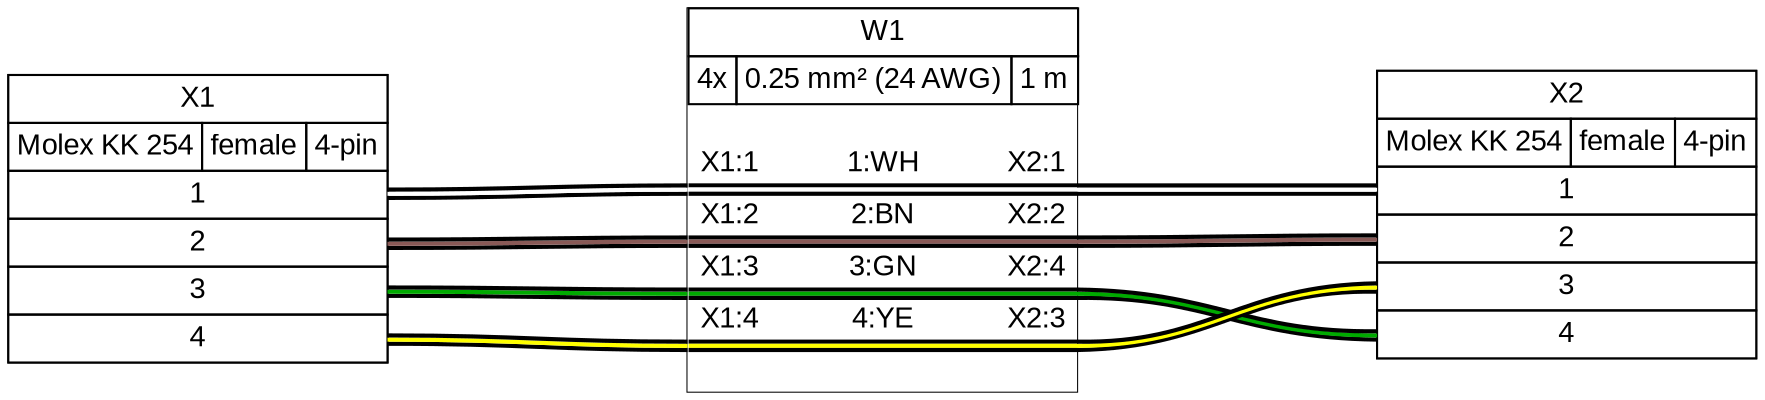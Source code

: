 graph {
// Graph generated by WireViz 0.5-dev+refactor
// https://github.com/wireviz/WireViz
	graph [bgcolor="#FFFFFF" fontname=arial nodesep=0.33 rankdir=LR ranksep=2]
	node [fillcolor="#FFFFFF" fontname=arial height=0 margin=0 shape=none style=filled width=0]
	edge [fontname=arial style=bold]
	X1 [label=<
<table border="0" cellspacing="0" cellpadding="0" bgcolor="#FFFFFF">
 <tr>
  <td>
   <table border="0" cellborder="1" cellpadding="3" cellspacing="0">
    <tr>
     <td>X1</td>
    </tr>
   </table>
  </td>
 </tr>
 <tr>
  <td>
   <table border="0" cellborder="1" cellpadding="3" cellspacing="0">
    <tr>
     <td>Molex KK 254</td>
     <td>female</td>
     <td>4-pin</td>
    </tr>
   </table>
  </td>
 </tr>
 <tr>
  <td>
   <table border="0" cellborder="1" cellpadding="3" cellspacing="0">
    <tr>
     
     <td port="p1r">1</td>
    </tr>
    <tr>
     
     <td port="p2r">2</td>
    </tr>
    <tr>
     
     <td port="p3r">3</td>
    </tr>
    <tr>
     
     <td port="p4r">4</td>
    </tr>
   </table>
  </td>
 </tr>
</table>
> shape=box style=filled]
	X2 [label=<
<table border="0" cellspacing="0" cellpadding="0" bgcolor="#FFFFFF">
 <tr>
  <td>
   <table border="0" cellborder="1" cellpadding="3" cellspacing="0">
    <tr>
     <td>X2</td>
    </tr>
   </table>
  </td>
 </tr>
 <tr>
  <td>
   <table border="0" cellborder="1" cellpadding="3" cellspacing="0">
    <tr>
     <td>Molex KK 254</td>
     <td>female</td>
     <td>4-pin</td>
    </tr>
   </table>
  </td>
 </tr>
 <tr>
  <td>
   <table border="0" cellborder="1" cellpadding="3" cellspacing="0">
    <tr>
     <td port="p1l">1</td>
     
    </tr>
    <tr>
     <td port="p2l">2</td>
     
    </tr>
    <tr>
     <td port="p3l">3</td>
     
    </tr>
    <tr>
     <td port="p4l">4</td>
     
    </tr>
   </table>
  </td>
 </tr>
</table>
> shape=box style=filled]
	W1 [label=<
<table border="0" cellspacing="0" cellpadding="0" bgcolor="#FFFFFF">
 <tr>
  <td>
   <table border="0" cellborder="1" cellpadding="3" cellspacing="0">
    <tr>
     <td>W1</td>
    </tr>
   </table>
  </td>
 </tr>
 <tr>
  <td>
   <table border="0" cellborder="1" cellpadding="3" cellspacing="0">
    <tr>
     <td>4x</td>
     <td>0.25 mm² (24 AWG)</td>
     <td>1 m</td>
    </tr>
   </table>
  </td>
 </tr>
 <tr>
  <td>
   <table border="0" cellborder="0" cellspacing="0">
    <tr>
     <td>&nbsp;</td>
    </tr>
    <tr>
     <td align="left"> X1:1</td>
     <td> </td>
     <td>1:WH</td>
     <td> </td>
     <td align="right">X2:1 </td>
    </tr>
    <tr>
     <td border="0" cellspacing="0" cellpadding="0" colspan="5" height="6" port="w1">
      <table border="0" cellborder="0" cellspacing="0">
       <tr>
        <td bgcolor="#000000" border="0" cellpadding="0" colspan="5" height="2"></td>
       </tr>
       <tr>
        <td bgcolor="#FFFFFF" border="0" cellpadding="0" colspan="5" height="2"></td>
       </tr>
       <tr>
        <td bgcolor="#000000" border="0" cellpadding="0" colspan="5" height="2"></td>
       </tr>
      </table>
     </td>
    </tr>
    <tr>
     <td align="left"> X1:2</td>
     <td> </td>
     <td>2:BN</td>
     <td> </td>
     <td align="right">X2:2 </td>
    </tr>
    <tr>
     <td border="0" cellspacing="0" cellpadding="0" colspan="5" height="6" port="w2">
      <table border="0" cellborder="0" cellspacing="0">
       <tr>
        <td bgcolor="#000000" border="0" cellpadding="0" colspan="5" height="2"></td>
       </tr>
       <tr>
        <td bgcolor="#895956" border="0" cellpadding="0" colspan="5" height="2"></td>
       </tr>
       <tr>
        <td bgcolor="#000000" border="0" cellpadding="0" colspan="5" height="2"></td>
       </tr>
      </table>
     </td>
    </tr>
    <tr>
     <td align="left"> X1:3</td>
     <td> </td>
     <td>3:GN</td>
     <td> </td>
     <td align="right">X2:4 </td>
    </tr>
    <tr>
     <td border="0" cellspacing="0" cellpadding="0" colspan="5" height="6" port="w3">
      <table border="0" cellborder="0" cellspacing="0">
       <tr>
        <td bgcolor="#000000" border="0" cellpadding="0" colspan="5" height="2"></td>
       </tr>
       <tr>
        <td bgcolor="#00AA00" border="0" cellpadding="0" colspan="5" height="2"></td>
       </tr>
       <tr>
        <td bgcolor="#000000" border="0" cellpadding="0" colspan="5" height="2"></td>
       </tr>
      </table>
     </td>
    </tr>
    <tr>
     <td align="left"> X1:4</td>
     <td> </td>
     <td>4:YE</td>
     <td> </td>
     <td align="right">X2:3 </td>
    </tr>
    <tr>
     <td border="0" cellspacing="0" cellpadding="0" colspan="5" height="6" port="w4">
      <table border="0" cellborder="0" cellspacing="0">
       <tr>
        <td bgcolor="#000000" border="0" cellpadding="0" colspan="5" height="2"></td>
       </tr>
       <tr>
        <td bgcolor="#FFFF00" border="0" cellpadding="0" colspan="5" height="2"></td>
       </tr>
       <tr>
        <td bgcolor="#000000" border="0" cellpadding="0" colspan="5" height="2"></td>
       </tr>
      </table>
     </td>
    </tr>
    <tr>
     <td>&nbsp;</td>
    </tr>
   </table>
  </td>
 </tr>
</table>
> shape=box style=filled]
	edge [color="#000000:#FFFFFF:#000000"]
	X1:p1r:e -- W1:w1:w
	W1:w1:e -- X2:p1l:w
	edge [color="#000000:#895956:#000000"]
	X1:p2r:e -- W1:w2:w
	W1:w2:e -- X2:p2l:w
	edge [color="#000000:#00AA00:#000000"]
	X1:p3r:e -- W1:w3:w
	W1:w3:e -- X2:p4l:w
	edge [color="#000000:#FFFF00:#000000"]
	X1:p4r:e -- W1:w4:w
	W1:w4:e -- X2:p3l:w
}
